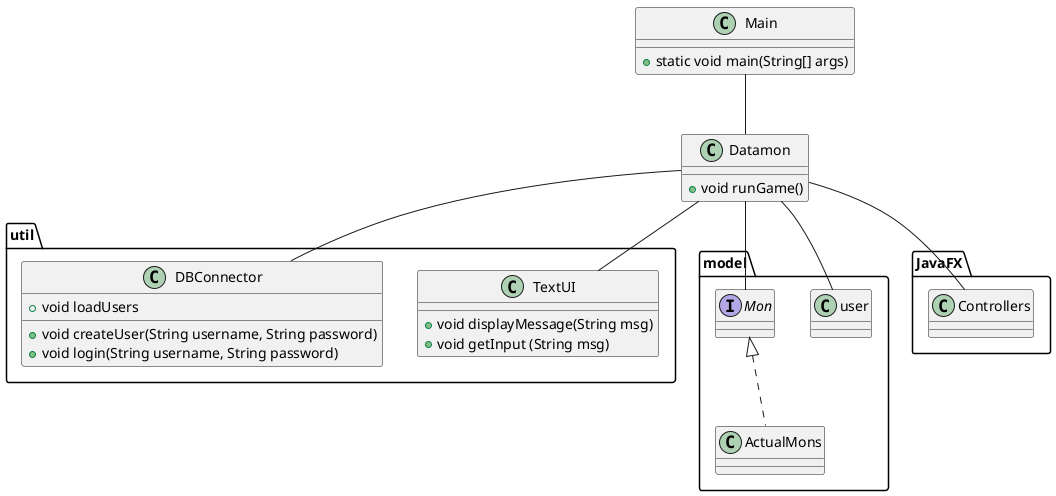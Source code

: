 @startuml
'https://plantuml.com/class-diagram

class Main{
    + static void main(String[] args)
}
class Datamon{
    + void runGame()
}

package "util"{
    class TextUI{
        + void displayMessage(String msg)
        + void getInput (String msg)
    }
    class DBConnector{
        + void loadUsers
        + void createUser(String username, String password)
        + void login(String username, String password)

    }
}
package "model" {
    class user{

    }
    interface Mon{

    }
    class ActualMons implements Mon{

    }
}

package "JavaFX"{
    class Controllers
}

Main -- Datamon
Datamon-- Mon
Datamon -- TextUI
Datamon-- DBConnector
Datamon -- user
Datamon-- Controllers

@enduml